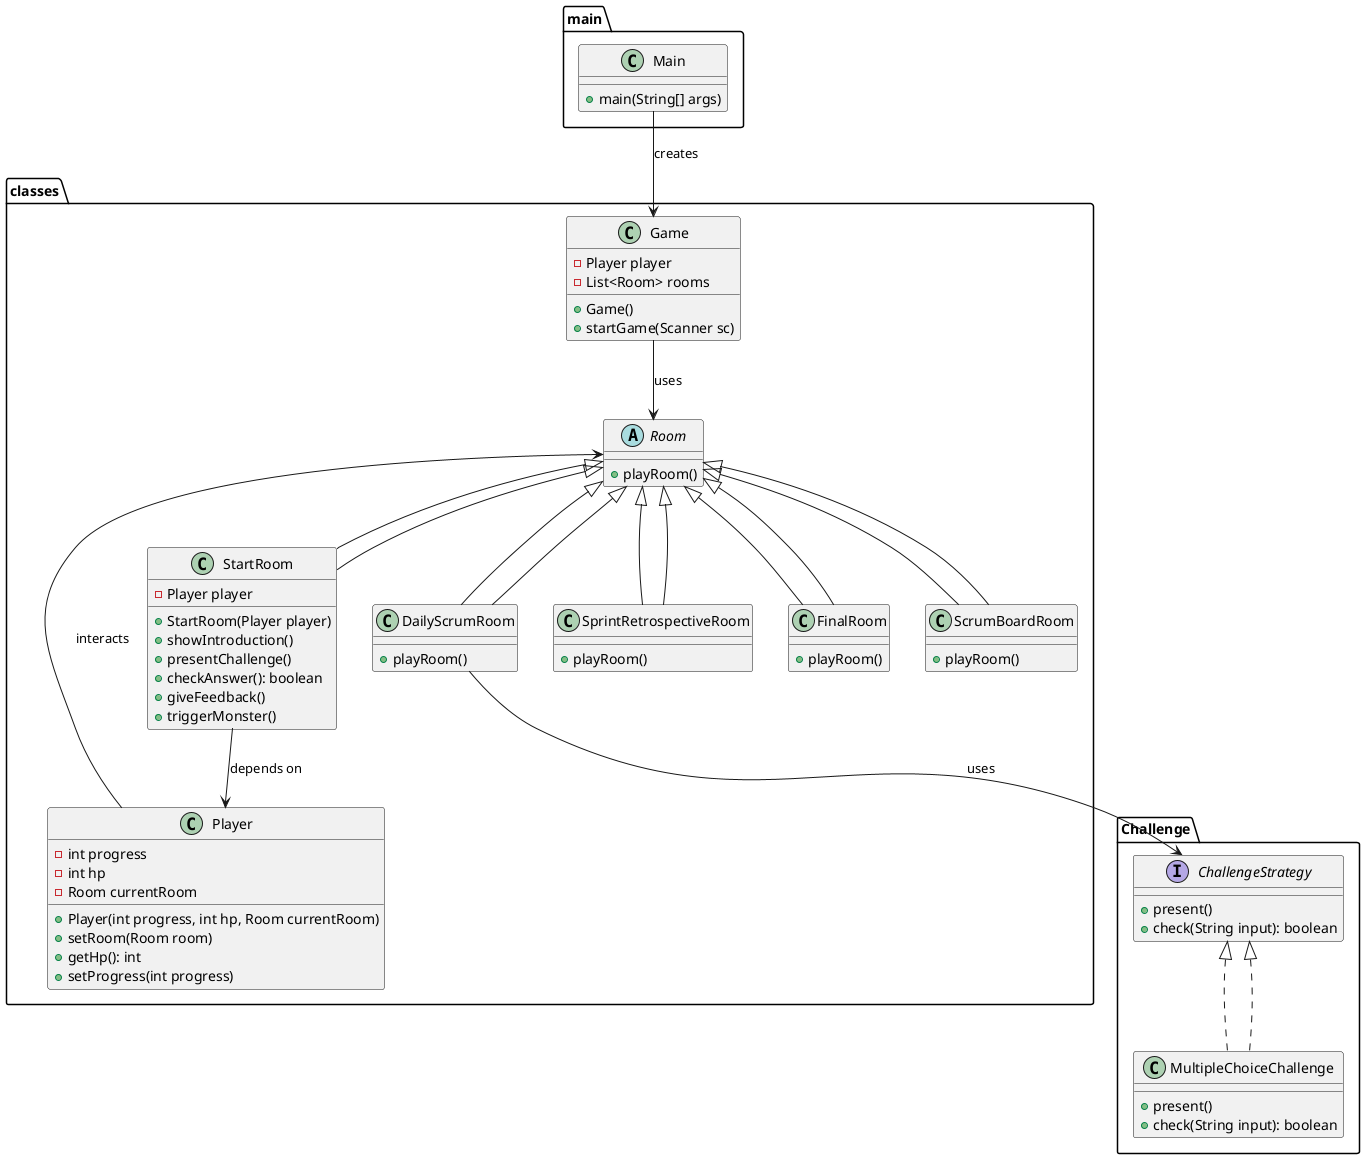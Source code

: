 @startuml
'https://plantuml.com/class-diagram

package classes {
    class Game {
        - Player player
        - List<Room> rooms
        + Game()
        + startGame(Scanner sc)
    }

    class Player {
        - int progress
        - int hp
        - Room currentRoom
        + Player(int progress, int hp, Room currentRoom)
        + setRoom(Room room)
        + getHp(): int
        + setProgress(int progress)
    }

    abstract class Room {
        + playRoom()
    }

    class StartRoom extends Room {
        - Player player
        + StartRoom(Player player)
        + showIntroduction()
        + presentChallenge()
        + checkAnswer(): boolean
        + giveFeedback()
        + triggerMonster()
    }

    class DailyScrumRoom extends Room {
        + playRoom()
    }

    class SprintRetrospectiveRoom extends Room {
        + playRoom()
    }

    class FinalRoom extends Room {
        + playRoom()
    }

    class ScrumBoardRoom extends Room {
        + playRoom()
    }
}

package main {
    class Main {
        + main(String[] args)
    }
}

package Challenge {
    interface ChallengeStrategy {
        + present()
        + check(String input): boolean
    }

    class MultipleChoiceChallenge implements ChallengeStrategy {
        + present()
        + check(String input): boolean
    }
}

Game --> Room : uses
Player --> Room : interacts
Main --> Game : creates
Room <|-- StartRoom
Room <|-- DailyScrumRoom
Room <|-- SprintRetrospectiveRoom
Room <|-- FinalRoom
Room <|-- ScrumBoardRoom
DailyScrumRoom --> ChallengeStrategy : uses
ChallengeStrategy <|.. MultipleChoiceChallenge
StartRoom --> Player : depends on

@enduml